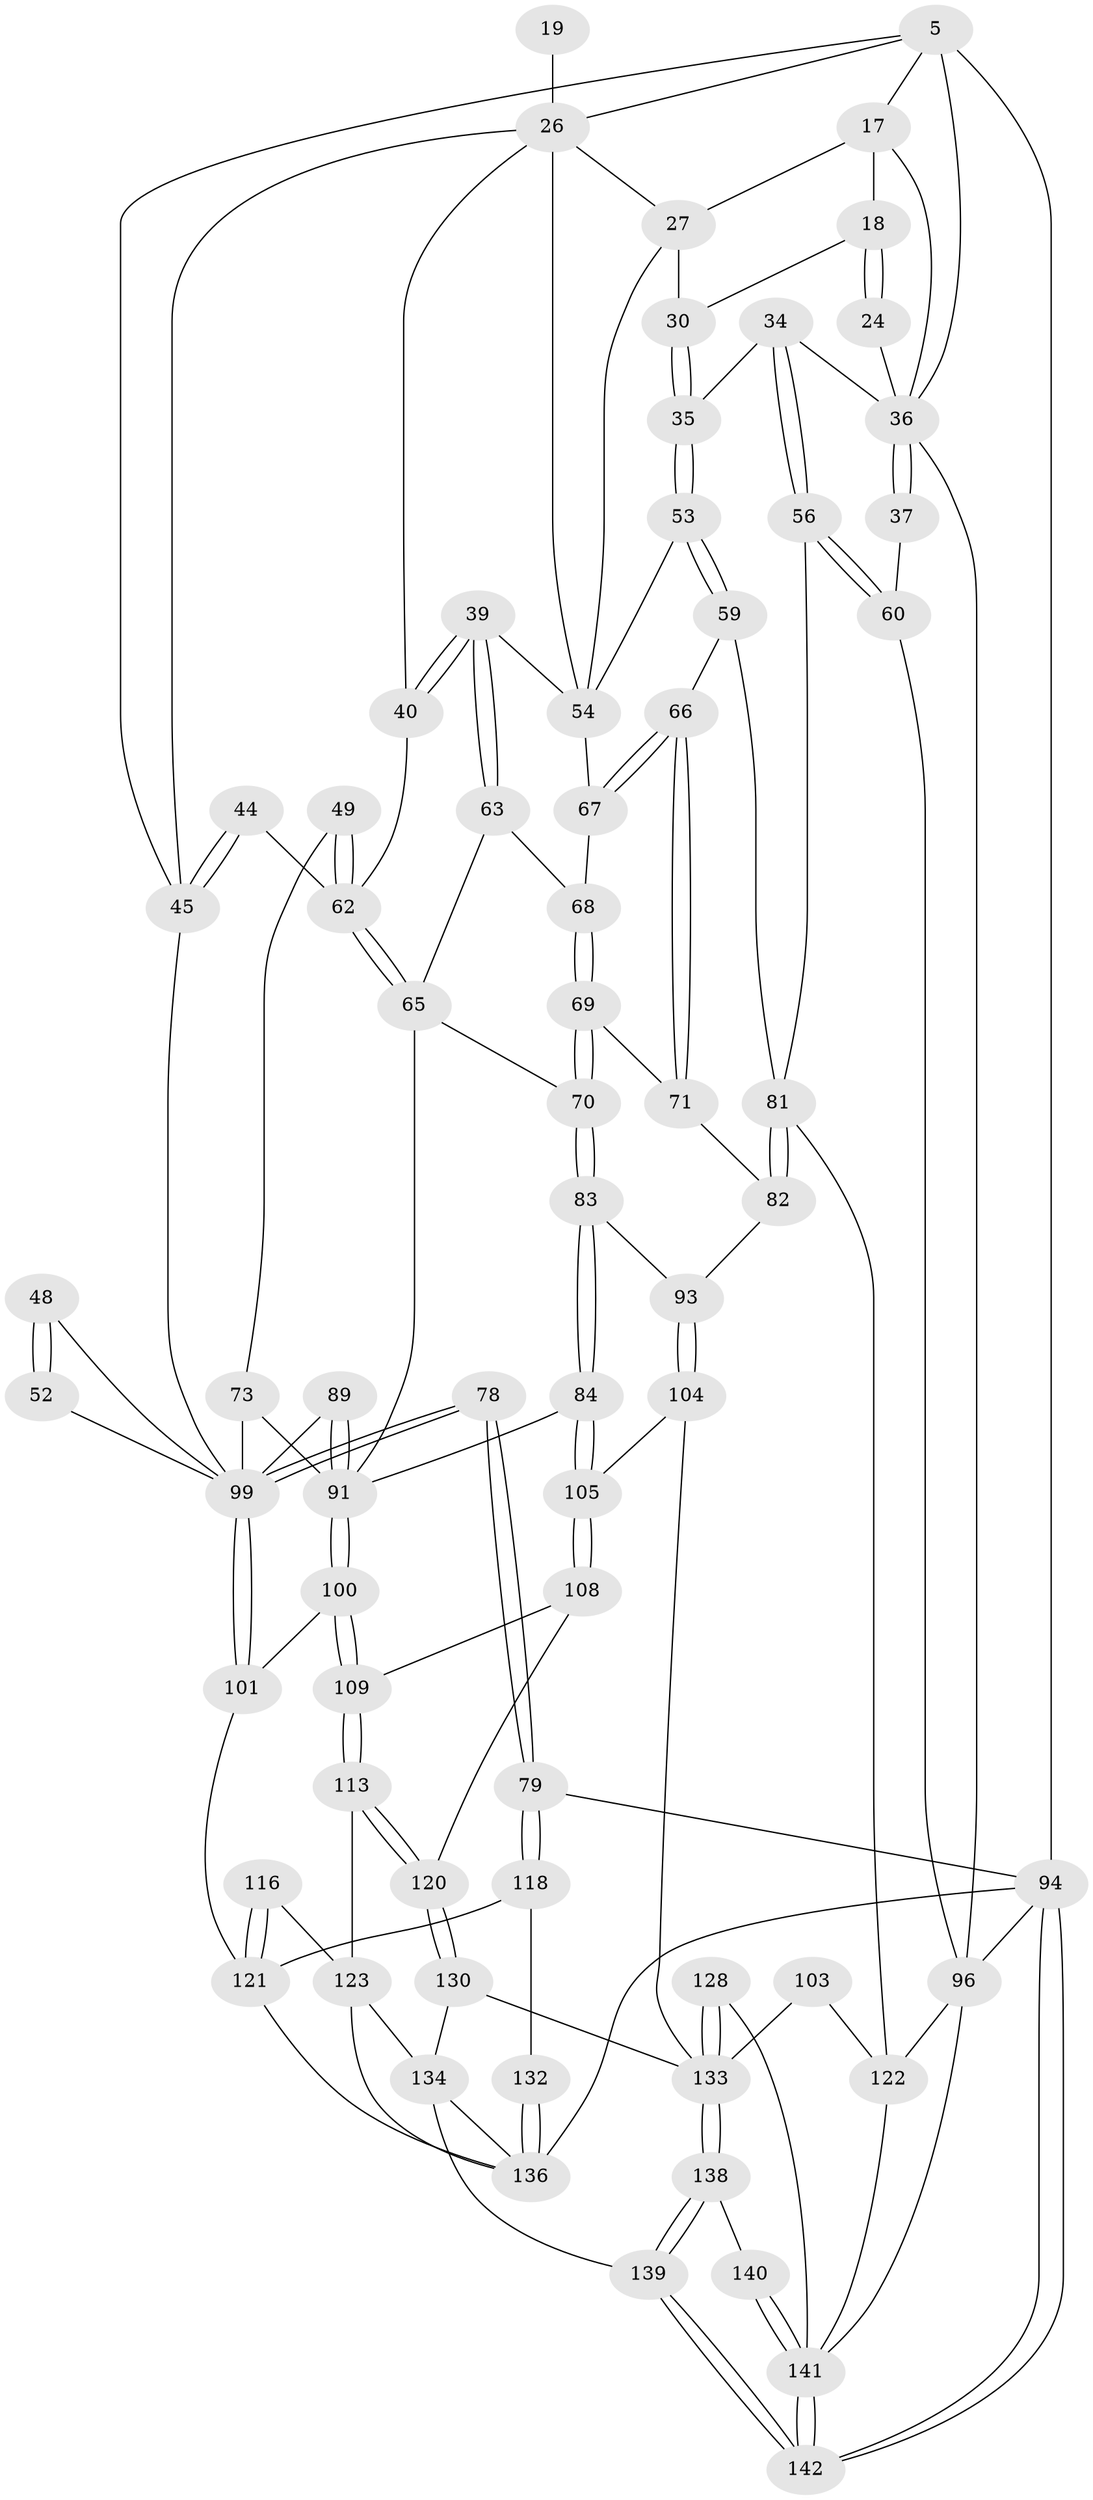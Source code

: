 // original degree distribution, {3: 0.028169014084507043, 4: 0.19718309859154928, 6: 0.2112676056338028, 5: 0.5633802816901409}
// Generated by graph-tools (version 1.1) at 2025/01/03/09/25 05:01:02]
// undirected, 71 vertices, 159 edges
graph export_dot {
graph [start="1"]
  node [color=gray90,style=filled];
  5 [pos="+0+0",super="+4"];
  17 [pos="+0.9259217894430296+0.009289750225786092",super="+3"];
  18 [pos="+0.8924043942138645+0.027630967791732703",super="+14"];
  19 [pos="+0.4451343139253811+0.1126226403313236",super="+16"];
  24 [pos="+0.8607807185898204+0.11171230922382602"];
  26 [pos="+0.5060098319284407+0.16635626820245675",super="+11+21"];
  27 [pos="+0.5921417121486675+0.15391069921545586",super="+10"];
  30 [pos="+0.7517986663680151+0.14522997044090882",super="+15"];
  34 [pos="+0.8224470521751018+0.22325325299189436"];
  35 [pos="+0.752488215363476+0.1613180939654057"];
  36 [pos="+1+0.28992997843635804",super="+25+23+33"];
  37 [pos="+1+0.29350914419584767"];
  39 [pos="+0.38800364980811075+0.243726443694899"];
  40 [pos="+0.35709583008026985+0.20459672835607903"];
  44 [pos="+0.1374921118409248+0.16310364209359168",super="+43"];
  45 [pos="+0+0",super="+32"];
  48 [pos="+0.11615436773350023+0.17674159553667176",super="+47"];
  49 [pos="+0.1827913092045712+0.3280994655531991"];
  52 [pos="+0.08432576489950641+0.26817025031038455"];
  53 [pos="+0.6897320143822667+0.24049684423636775"];
  54 [pos="+0.5897928703660553+0.21523581039797754",super="+28+38"];
  56 [pos="+0.842558586186896+0.3834451401598595"];
  59 [pos="+0.693473561384375+0.3281726674594368"];
  60 [pos="+0.8495324243470355+0.3880632803864729"];
  62 [pos="+0.22003988126592355+0.34436746041698174",super="+41+42"];
  63 [pos="+0.40036593246629015+0.32766281629290983"];
  65 [pos="+0.25709825142064135+0.3879330586538453",super="+64"];
  66 [pos="+0.5525448088415166+0.33433686874367224"];
  67 [pos="+0.5459744482063511+0.32875449275910457",super="+55"];
  68 [pos="+0.4759589142611327+0.34762515376760805"];
  69 [pos="+0.47286704044213046+0.4614991844916829"];
  70 [pos="+0.4214535174446344+0.49594544873287066"];
  71 [pos="+0.5739754111251475+0.45418767267842947"];
  73 [pos="+0.09798099836852603+0.4509678634139764",super="+50"];
  78 [pos="+0+0.665518264520382"];
  79 [pos="+0+0.8275452602565383"];
  81 [pos="+0.6798122897822423+0.576770598546476",super="+57+58"];
  82 [pos="+0.6059025150572409+0.5109092627484058",super="+72"];
  83 [pos="+0.412372601920087+0.5191566883426199"];
  84 [pos="+0.3667972830511139+0.5482713047311044"];
  89 [pos="+0.17171007788820153+0.5347600565006483"];
  91 [pos="+0.2514200901592761+0.5748259459394771",super="+85+76+77"];
  93 [pos="+0.4990711107105158+0.573787726944124"];
  94 [pos="+1+1",super="+80"];
  96 [pos="+1+0.6569816287904199",super="+95+92+86"];
  99 [pos="+0+0.6506473722877305",super="+90+75"];
  100 [pos="+0.23537283362761932+0.6422780787676802"];
  101 [pos="+0.2090316259814128+0.669600136732953"];
  103 [pos="+0.7022708637896737+0.6751970811683891",super="+102"];
  104 [pos="+0.524715176913675+0.6889146494193303"];
  105 [pos="+0.454793069641944+0.7016154009929743"];
  108 [pos="+0.40041758130463506+0.74292282885559"];
  109 [pos="+0.3695805884976729+0.7365056158587886"];
  113 [pos="+0.31171921562656024+0.8094463460133108"];
  116 [pos="+0.20392375869138754+0.7419903960879053"];
  118 [pos="+0+0.8346373755840819"];
  120 [pos="+0.34621556795304104+0.8481563632197713",super="+112"];
  121 [pos="+0.16154465557154696+0.8212155203875716",super="+119+117"];
  122 [pos="+0.8609057697746376+0.7624684331779913",super="+98+97"];
  123 [pos="+0.23008773303867905+0.8657638307565121",super="+115"];
  128 [pos="+0.6350855761675002+0.8107027057433736"];
  130 [pos="+0.37513036447419457+0.984234841275317",super="+111"];
  132 [pos="+0.10103216551394634+0.8906431726599987"];
  133 [pos="+0.5689139477881567+0.8970946148228205",super="+110+107+106"];
  134 [pos="+0.3622669306278351+1",super="+131+129"];
  136 [pos="+0.2667190389742258+1",super="+135+124+125"];
  138 [pos="+0.5650358391477999+0.9219395694002226"];
  139 [pos="+0.41220955338605225+1"];
  140 [pos="+0.7089434784607014+0.9850298737839339"];
  141 [pos="+0.8401668858598677+1",super="+137+126+127"];
  142 [pos="+0.8642876752733634+1"];
  5 -- 94 [weight=2];
  5 -- 17;
  5 -- 36;
  5 -- 26;
  5 -- 45;
  17 -- 18 [weight=2];
  17 -- 27;
  17 -- 36;
  18 -- 24 [weight=2];
  18 -- 24;
  18 -- 30;
  19 -- 26 [weight=4];
  24 -- 36;
  26 -- 27;
  26 -- 40;
  26 -- 45;
  26 -- 54;
  27 -- 30 [weight=2];
  27 -- 54;
  30 -- 35;
  30 -- 35;
  34 -- 35;
  34 -- 56;
  34 -- 56;
  34 -- 36;
  35 -- 53;
  35 -- 53;
  36 -- 37 [weight=2];
  36 -- 37;
  36 -- 96;
  37 -- 60;
  39 -- 40;
  39 -- 40;
  39 -- 63;
  39 -- 63;
  39 -- 54;
  40 -- 62;
  44 -- 45 [weight=2];
  44 -- 45;
  44 -- 62;
  45 -- 99;
  48 -- 52 [weight=2];
  48 -- 52;
  48 -- 99;
  49 -- 62 [weight=2];
  49 -- 62;
  49 -- 73;
  52 -- 99;
  53 -- 54;
  53 -- 59;
  53 -- 59;
  54 -- 67 [weight=2];
  56 -- 60;
  56 -- 60;
  56 -- 81;
  59 -- 66;
  59 -- 81;
  60 -- 96;
  62 -- 65;
  62 -- 65;
  63 -- 68;
  63 -- 65;
  65 -- 91;
  65 -- 70;
  66 -- 67;
  66 -- 67;
  66 -- 71;
  66 -- 71;
  67 -- 68;
  68 -- 69;
  68 -- 69;
  69 -- 70;
  69 -- 70;
  69 -- 71;
  70 -- 83;
  70 -- 83;
  71 -- 82;
  73 -- 91;
  73 -- 99 [weight=2];
  78 -- 79;
  78 -- 79;
  78 -- 99 [weight=2];
  78 -- 99;
  79 -- 118;
  79 -- 118;
  79 -- 94;
  81 -- 82 [weight=2];
  81 -- 82;
  81 -- 122;
  82 -- 93;
  83 -- 84;
  83 -- 84;
  83 -- 93;
  84 -- 105;
  84 -- 105;
  84 -- 91;
  89 -- 91 [weight=2];
  89 -- 91;
  89 -- 99;
  91 -- 100;
  91 -- 100;
  93 -- 104;
  93 -- 104;
  94 -- 142;
  94 -- 142;
  94 -- 96;
  94 -- 136;
  96 -- 122 [weight=2];
  96 -- 141;
  99 -- 101;
  99 -- 101;
  100 -- 101;
  100 -- 109;
  100 -- 109;
  101 -- 121;
  103 -- 122 [weight=3];
  103 -- 133;
  104 -- 105;
  104 -- 133;
  105 -- 108;
  105 -- 108;
  108 -- 109;
  108 -- 120;
  109 -- 113;
  109 -- 113;
  113 -- 120;
  113 -- 120;
  113 -- 123;
  116 -- 121 [weight=2];
  116 -- 121;
  116 -- 123;
  118 -- 132;
  118 -- 121;
  120 -- 130 [weight=2];
  120 -- 130;
  121 -- 136;
  122 -- 141;
  123 -- 134 [weight=2];
  123 -- 136;
  128 -- 133 [weight=2];
  128 -- 133;
  128 -- 141;
  130 -- 133;
  130 -- 134;
  132 -- 136 [weight=2];
  132 -- 136;
  133 -- 138;
  133 -- 138;
  134 -- 139;
  134 -- 136;
  138 -- 139;
  138 -- 139;
  138 -- 140;
  139 -- 142;
  139 -- 142;
  140 -- 141 [weight=2];
  140 -- 141;
  141 -- 142;
  141 -- 142;
}
